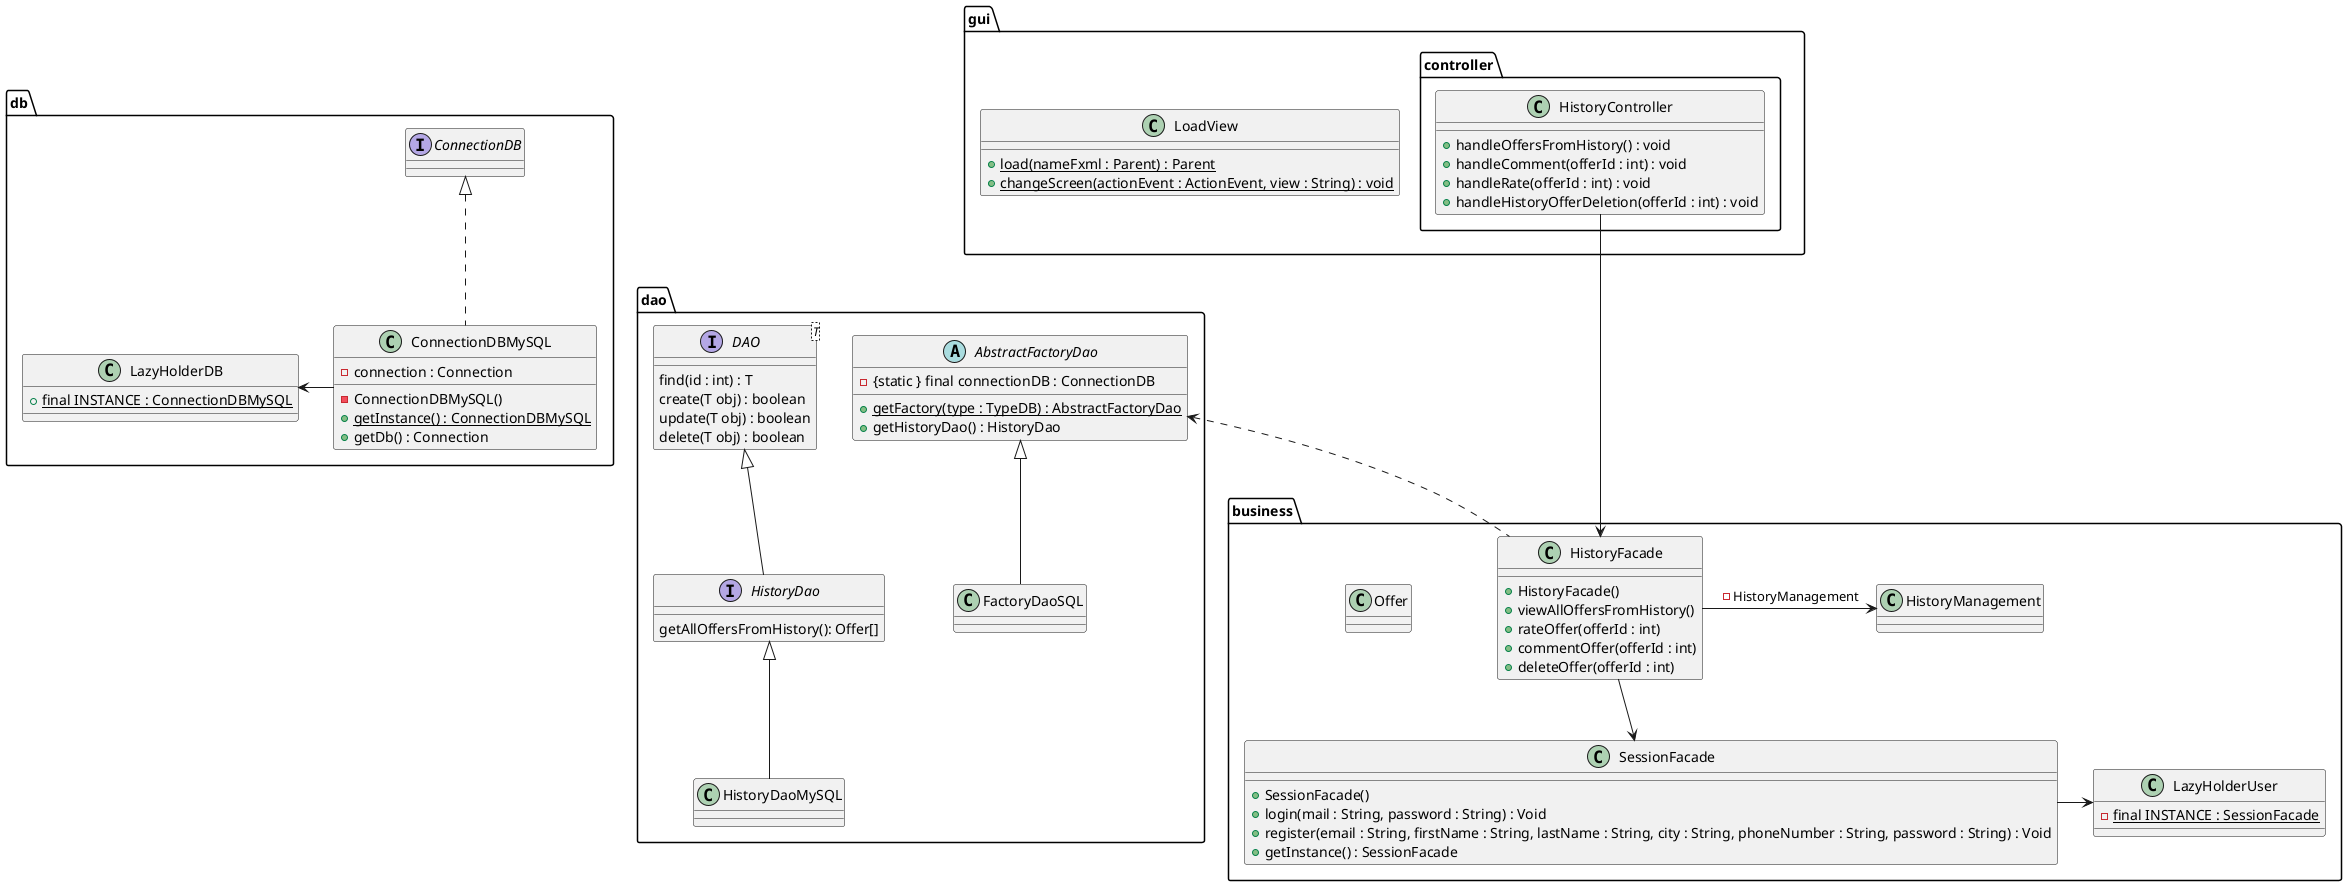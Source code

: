 @startuml

package dao {


    interface HistoryDao{
        getAllOffersFromHistory(): Offer[]
    }
    class HistoryDaoMySQL
    AbstractFactoryDao <|-- FactoryDaoSQL
    HistoryDao <|-- HistoryDaoMySQL

    interface DAO<T>{
        find(id : int) : T
        create(T obj) : boolean
        update(T obj) : boolean
        delete(T obj) : boolean
    }

    abstract AbstractFactoryDao{
        - {static } final connectionDB : ConnectionDB
        + {static} getFactory(type : TypeDB) : AbstractFactoryDao
        + getHistoryDao() : HistoryDao
    }

    class FactoryDaoSQL{
    }


    DAO <|-- HistoryDao
}
package db{
    class ConnectionDBMySQL{
        - connection : Connection
        - ConnectionDBMySQL()
        + {static} getInstance() : ConnectionDBMySQL
        + getDb() : Connection
    }

    class LazyHolderDB{
        + {static} final INSTANCE : ConnectionDBMySQL
    }
    interface ConnectionDB
    ConnectionDBMySQL -Left-> LazyHolderDB
    ConnectionDBMySQL .up.|> ConnectionDB

}
package business{
    class SessionFacade{
            + SessionFacade()
            + login(mail : String, password : String) : Void
            + register(email : String, firstName : String, lastName : String, city : String, phoneNumber : String, password : String) : Void
            + getInstance() : SessionFacade
        }

        class LazyHolderUser{
            -{static} final INSTANCE : SessionFacade
        }

        SessionFacade -> LazyHolderUser


    class HistoryFacade{
        + HistoryFacade()
        + viewAllOffersFromHistory()
        + rateOffer(offerId : int)
        + commentOffer(offerId : int)
        + deleteOffer(offerId : int)
    }

    class Offer{

    }
    HistoryFacade --> SessionFacade

    class HistoryManagement{

    }

    HistoryFacade --Right> HistoryManagement : -HistoryManagement
}

package gui{

    class LoadView{
        + {static} load(nameFxml : Parent) : Parent
        + {static} changeScreen(actionEvent : ActionEvent, view : String) : void
    }

    package controller{
        class HistoryController{
            + handleOffersFromHistory() : void
            + handleComment(offerId : int) : void
            + handleRate(offerId : int) : void
            + handleHistoryOfferDeletion(offerId : int) : void
        }
    }
}
HistoryFacade <--Up- HistoryController
HistoryFacade .Up.> AbstractFactoryDao



@enduml
